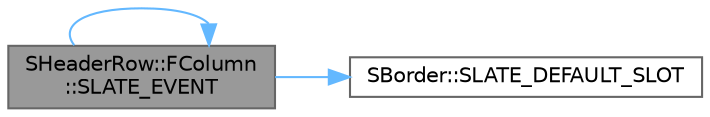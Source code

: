 digraph "SHeaderRow::FColumn::SLATE_EVENT"
{
 // INTERACTIVE_SVG=YES
 // LATEX_PDF_SIZE
  bgcolor="transparent";
  edge [fontname=Helvetica,fontsize=10,labelfontname=Helvetica,labelfontsize=10];
  node [fontname=Helvetica,fontsize=10,shape=box,height=0.2,width=0.4];
  rankdir="LR";
  Node1 [id="Node000001",label="SHeaderRow::FColumn\l::SLATE_EVENT",height=0.2,width=0.4,color="gray40", fillcolor="grey60", style="filled", fontcolor="black",tooltip=" "];
  Node1 -> Node2 [id="edge1_Node000001_Node000002",color="steelblue1",style="solid",tooltip=" "];
  Node2 [id="Node000002",label="SBorder::SLATE_DEFAULT_SLOT",height=0.2,width=0.4,color="grey40", fillcolor="white", style="filled",URL="$d2/d51/classSBorder.html#a6589b70179eb2911e096432a2ac79388",tooltip=" "];
  Node1 -> Node1 [id="edge2_Node000001_Node000001",color="steelblue1",style="solid",tooltip=" "];
}
